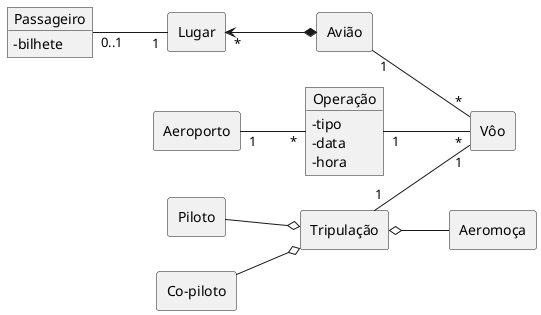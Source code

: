 @startuml mod05ima03
allow_mixing
skinparam classAttributeIconSize 0
object "Passageiro" as pa
pa : -bilhete
rectangle "Lugar" as lu
rectangle "Avião" as av
rectangle "Aeroporto" as ae 
object "Operação" as op
op : -tipo 
op : -data 
op : -hora
rectangle "Vôo" as vo
rectangle "Piloto" as pi
rectangle "Tripulação" as tr
rectangle "Aeromoça" as aa
rectangle "Co-piloto" as co
left to right direction

pa "0..1"--"1" lu
lu "*"<--* av
av "1"--"*" vo 
ae "1"--"*" op 
op "1"--"*" vo
pi --o tr
tr "1"--"1" vo
tr o-- aa
co --o tr

@enduml